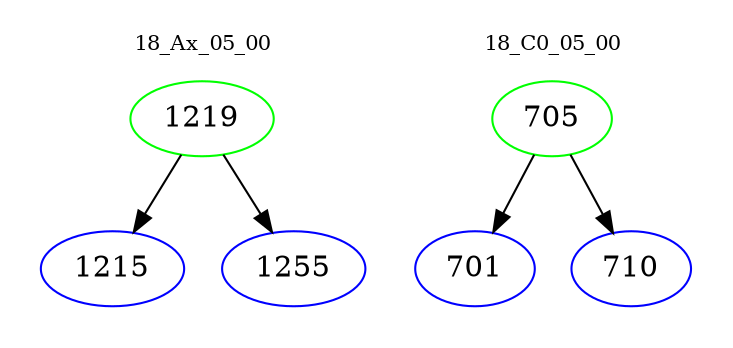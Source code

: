 digraph{
subgraph cluster_0 {
color = white
label = "18_Ax_05_00";
fontsize=10;
T0_1219 [label="1219", color="green"]
T0_1219 -> T0_1215 [color="black"]
T0_1215 [label="1215", color="blue"]
T0_1219 -> T0_1255 [color="black"]
T0_1255 [label="1255", color="blue"]
}
subgraph cluster_1 {
color = white
label = "18_C0_05_00";
fontsize=10;
T1_705 [label="705", color="green"]
T1_705 -> T1_701 [color="black"]
T1_701 [label="701", color="blue"]
T1_705 -> T1_710 [color="black"]
T1_710 [label="710", color="blue"]
}
}
